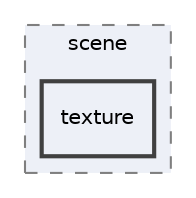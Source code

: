 digraph "C:/Users/jonas/Desktop/GraphicEngine/Src/scene/texture"
{
 // INTERACTIVE_SVG=YES
 // LATEX_PDF_SIZE
  bgcolor="transparent";
  edge [fontname="Helvetica",fontsize="10",labelfontname="Helvetica",labelfontsize="10"];
  node [fontname="Helvetica",fontsize="10",shape=record];
  compound=true
  subgraph clusterdir_bd4132eaf25bc91ffa6e489ae31851f6 {
    graph [ bgcolor="#edf0f7", pencolor="grey50", style="filled,dashed,", label="scene", fontname="Helvetica", fontsize="10", URL="dir_bd4132eaf25bc91ffa6e489ae31851f6.html"]
  dir_7cc98183633f7158cb0cd6f71c147b63 [shape=box, label="texture", style="filled,bold,", fillcolor="#edf0f7", color="grey25", URL="dir_7cc98183633f7158cb0cd6f71c147b63.html"];
  }
}
